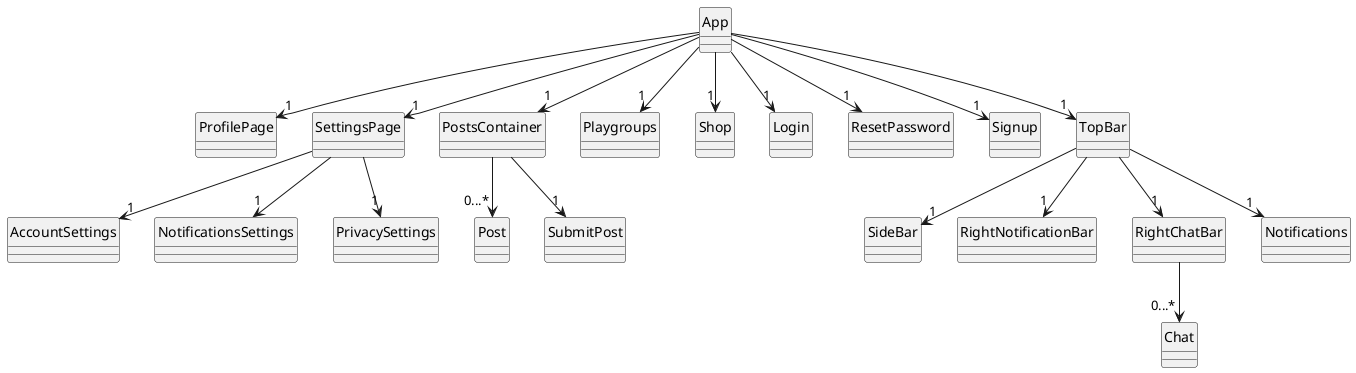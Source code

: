@startuml
hide circle
skinparam classAttributeIconSize 0

class App 
class ProfilePage
class SettingsPage
class PostsContainer
class Playgroups
class Shop
class Post
class SubmitPost
class AccountSettings
class NotificationsSettings
class PrivacySettings
class Chat
class Login
class ResetPassword
class Signup
class TopBar
class SideBar
class RightNotificationBar
class RightChatBar
class Notifications

App -->"1" Login
App -->"1" Signup
App -->"1" ResetPassword
App -->"1" PostsContainer
App -->"1" ProfilePage
App -->"1" SettingsPage
App -->"1" Playgroups
App -->"1" Shop
SettingsPage --> "1" AccountSettings
SettingsPage --> "1" NotificationsSettings
SettingsPage --> "1" PrivacySettings
PostsContainer --> "1" SubmitPost
PostsContainer --> "0...*" Post
TopBar --> "1" SideBar
TopBar --> "1" RightNotificationBar
TopBar --> "1" RightChatBar
TopBar --> "1" Notifications
RightChatBar --> "0...*" Chat
App --> "1" TopBar
@enduml
